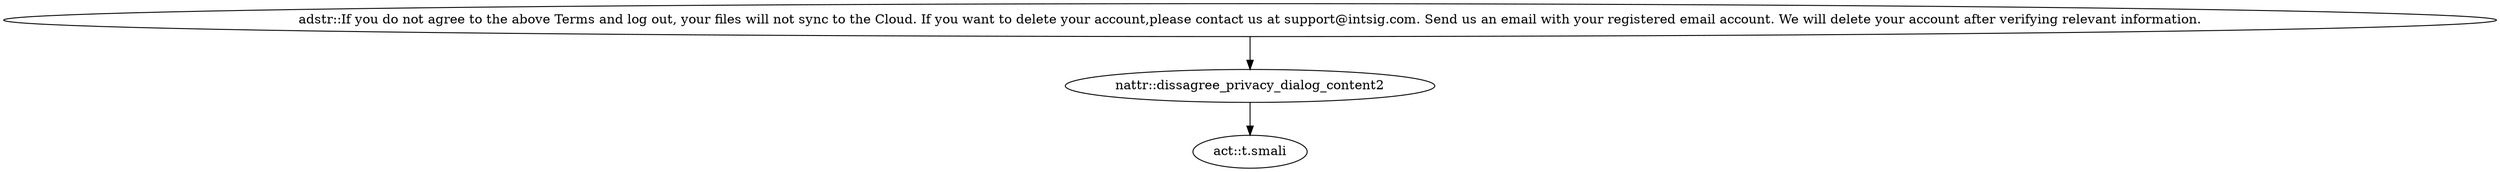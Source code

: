 digraph G {
"adstr::If you do not agree to the above Terms and log out, your files will not sync to the Cloud. If you want to delete your account,please contact us at support@intsig.com. Send us an email with your registered email account. We will delete your account after verifying relevant information." -> "nattr::dissagree_privacy_dialog_content2"
"nattr::dissagree_privacy_dialog_content2" -> "act::t.smali"
}
